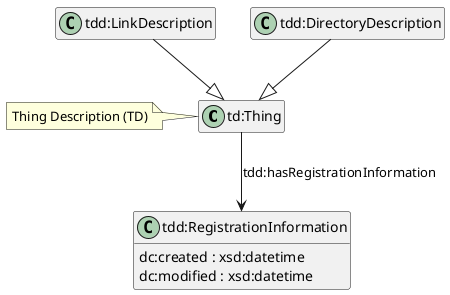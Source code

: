 @startuml
hide members
class "td:Thing"

class "tdd:RegistrationInformation" {
  dc:created : xsd:datetime
  dc:modified : xsd:datetime
}


note left of "td:Thing" 
  Thing Description (TD)
end note


"td:Thing" --> "tdd:RegistrationInformation" : "tdd:hasRegistrationInformation"


"tdd:LinkDescription" --|> "td:Thing"
"tdd:DirectoryDescription" --|> "td:Thing"

show "tdd:RegistrationInformation" attributes
@enduml

